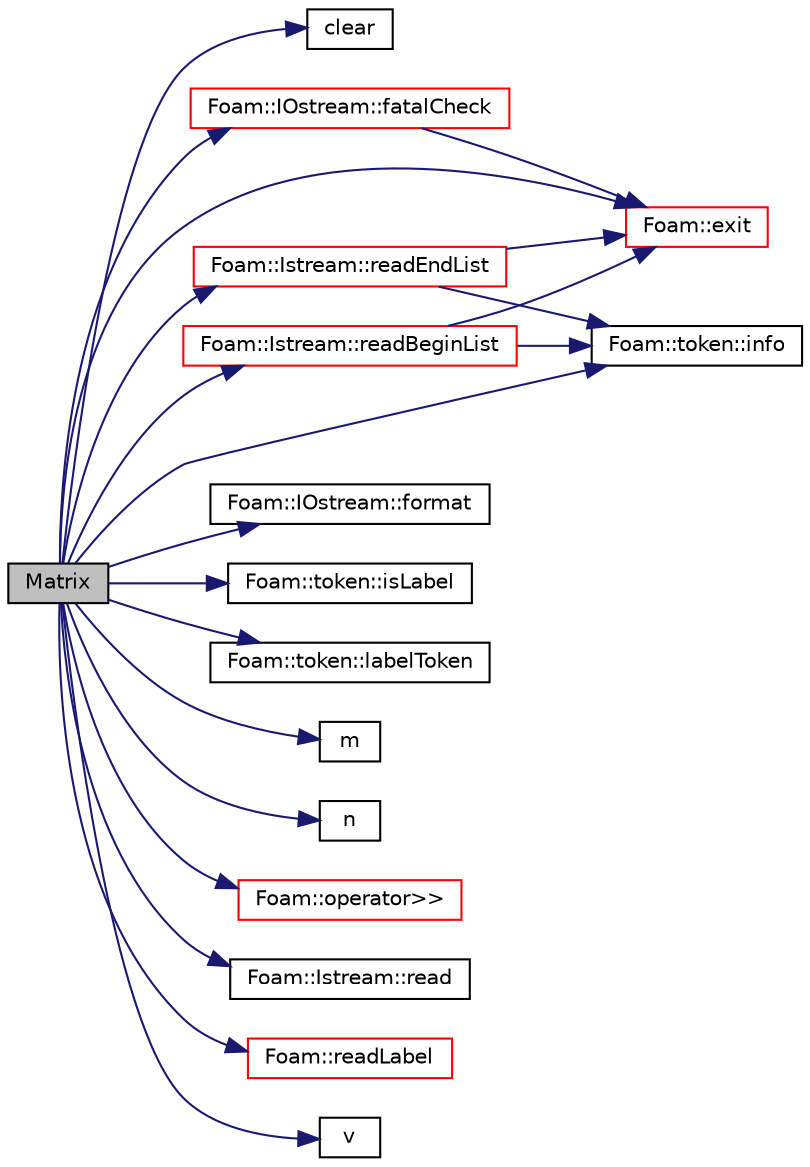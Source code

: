 digraph "Matrix"
{
  bgcolor="transparent";
  edge [fontname="Helvetica",fontsize="10",labelfontname="Helvetica",labelfontsize="10"];
  node [fontname="Helvetica",fontsize="10",shape=record];
  rankdir="LR";
  Node1 [label="Matrix",height=0.2,width=0.4,color="black", fillcolor="grey75", style="filled", fontcolor="black"];
  Node1 -> Node2 [color="midnightblue",fontsize="10",style="solid",fontname="Helvetica"];
  Node2 [label="clear",height=0.2,width=0.4,color="black",URL="$a01469.html#ac8bb3912a3ce86b15842e79d0b421204",tooltip="Clear the Matrix, i.e. set sizes to zero. "];
  Node1 -> Node3 [color="midnightblue",fontsize="10",style="solid",fontname="Helvetica"];
  Node3 [label="Foam::exit",height=0.2,width=0.4,color="red",URL="$a10974.html#a06ca7250d8e89caf05243ec094843642"];
  Node1 -> Node4 [color="midnightblue",fontsize="10",style="solid",fontname="Helvetica"];
  Node4 [label="Foam::IOstream::fatalCheck",height=0.2,width=0.4,color="red",URL="$a01203.html#a5db784ce6d8cb9b7ba80a59c7eeec604",tooltip="Check IOstream status for given operation. "];
  Node4 -> Node3 [color="midnightblue",fontsize="10",style="solid",fontname="Helvetica"];
  Node1 -> Node5 [color="midnightblue",fontsize="10",style="solid",fontname="Helvetica"];
  Node5 [label="Foam::IOstream::format",height=0.2,width=0.4,color="black",URL="$a01203.html#a1e2dd3d90088c6d1ed0a27bd75d814fb",tooltip="Return current stream format. "];
  Node1 -> Node6 [color="midnightblue",fontsize="10",style="solid",fontname="Helvetica"];
  Node6 [label="Foam::token::info",height=0.2,width=0.4,color="black",URL="$a02697.html#a149cd2aba34f4fae37e055aae625c957",tooltip="Return info proxy. "];
  Node1 -> Node7 [color="midnightblue",fontsize="10",style="solid",fontname="Helvetica"];
  Node7 [label="Foam::token::isLabel",height=0.2,width=0.4,color="black",URL="$a02697.html#a24480ae8ea1111696cea4599dbf13a1c"];
  Node1 -> Node8 [color="midnightblue",fontsize="10",style="solid",fontname="Helvetica"];
  Node8 [label="Foam::token::labelToken",height=0.2,width=0.4,color="black",URL="$a02697.html#a07ee6e599c547964668a4d59051dd02f"];
  Node1 -> Node9 [color="midnightblue",fontsize="10",style="solid",fontname="Helvetica"];
  Node9 [label="m",height=0.2,width=0.4,color="black",URL="$a01469.html#a28db6159f26f200807be19ad57dd0340",tooltip="Return the number of rows. "];
  Node1 -> Node10 [color="midnightblue",fontsize="10",style="solid",fontname="Helvetica"];
  Node10 [label="n",height=0.2,width=0.4,color="black",URL="$a01469.html#abd0c5ee479abe99a5698e779793f412d",tooltip="Return the number of columns. "];
  Node1 -> Node11 [color="midnightblue",fontsize="10",style="solid",fontname="Helvetica"];
  Node11 [label="Foam::operator\>\>",height=0.2,width=0.4,color="red",URL="$a10974.html#a44f398e0525f8d7f48cead029868d845"];
  Node1 -> Node12 [color="midnightblue",fontsize="10",style="solid",fontname="Helvetica"];
  Node12 [label="Foam::Istream::read",height=0.2,width=0.4,color="black",URL="$a01217.html#a89057c9d9e24ba872ccb8546086498ec",tooltip="Return next token from stream. "];
  Node1 -> Node13 [color="midnightblue",fontsize="10",style="solid",fontname="Helvetica"];
  Node13 [label="Foam::Istream::readBeginList",height=0.2,width=0.4,color="red",URL="$a01217.html#adb9b1a5ac1aacc94b9998439303acfa7"];
  Node13 -> Node3 [color="midnightblue",fontsize="10",style="solid",fontname="Helvetica"];
  Node13 -> Node6 [color="midnightblue",fontsize="10",style="solid",fontname="Helvetica"];
  Node1 -> Node14 [color="midnightblue",fontsize="10",style="solid",fontname="Helvetica"];
  Node14 [label="Foam::Istream::readEndList",height=0.2,width=0.4,color="red",URL="$a01217.html#a3fbb1d26a1c975ed5be8df0056c863dd"];
  Node14 -> Node3 [color="midnightblue",fontsize="10",style="solid",fontname="Helvetica"];
  Node14 -> Node6 [color="midnightblue",fontsize="10",style="solid",fontname="Helvetica"];
  Node1 -> Node15 [color="midnightblue",fontsize="10",style="solid",fontname="Helvetica"];
  Node15 [label="Foam::readLabel",height=0.2,width=0.4,color="red",URL="$a10974.html#abb09fbcf651d29208982dd7a601b606f"];
  Node1 -> Node16 [color="midnightblue",fontsize="10",style="solid",fontname="Helvetica"];
  Node16 [label="v",height=0.2,width=0.4,color="black",URL="$a01469.html#a8cc8113dc7616c8902b6206ba42d022c",tooltip="Return element vector of the constant Matrix. "];
}
